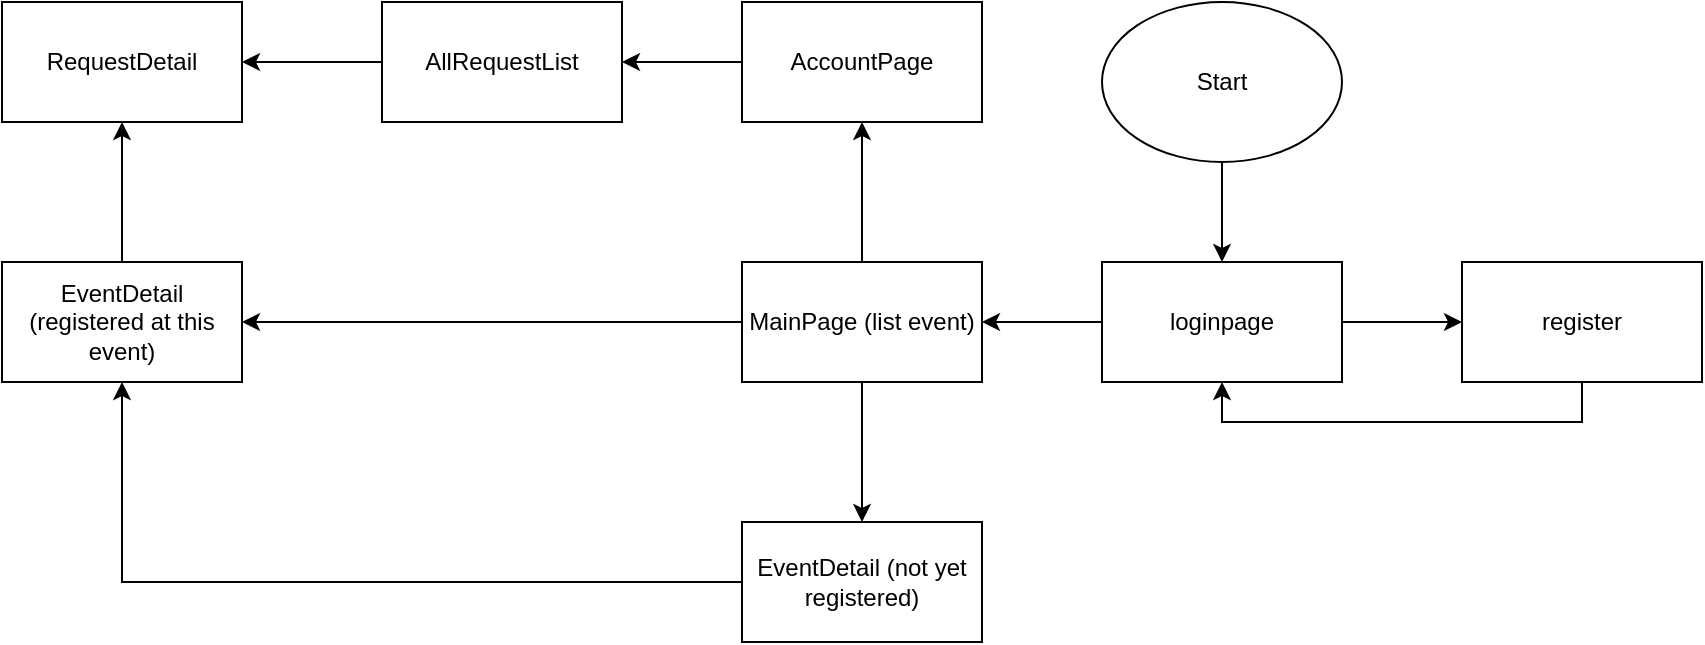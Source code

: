 <mxfile version="24.4.4" type="device">
  <diagram id="C5RBs43oDa-KdzZeNtuy" name="Page-1">
    <mxGraphModel dx="2261" dy="772" grid="1" gridSize="10" guides="1" tooltips="1" connect="1" arrows="1" fold="1" page="1" pageScale="1" pageWidth="827" pageHeight="1169" math="0" shadow="0">
      <root>
        <mxCell id="WIyWlLk6GJQsqaUBKTNV-0" />
        <mxCell id="WIyWlLk6GJQsqaUBKTNV-1" parent="WIyWlLk6GJQsqaUBKTNV-0" />
        <mxCell id="E2uxjjmSSBUEYvUg2CaS-15" style="edgeStyle=orthogonalEdgeStyle;rounded=0;orthogonalLoop=1;jettySize=auto;html=1;entryX=0.5;entryY=0;entryDx=0;entryDy=0;" parent="WIyWlLk6GJQsqaUBKTNV-1" source="E2uxjjmSSBUEYvUg2CaS-1" target="E2uxjjmSSBUEYvUg2CaS-4" edge="1">
          <mxGeometry relative="1" as="geometry" />
        </mxCell>
        <mxCell id="E2uxjjmSSBUEYvUg2CaS-1" value="Start" style="ellipse;whiteSpace=wrap;html=1;" parent="WIyWlLk6GJQsqaUBKTNV-1" vertex="1">
          <mxGeometry x="90" y="290" width="120" height="80" as="geometry" />
        </mxCell>
        <mxCell id="E2uxjjmSSBUEYvUg2CaS-6" style="edgeStyle=orthogonalEdgeStyle;rounded=0;orthogonalLoop=1;jettySize=auto;html=1;entryX=0;entryY=0.5;entryDx=0;entryDy=0;" parent="WIyWlLk6GJQsqaUBKTNV-1" source="E2uxjjmSSBUEYvUg2CaS-4" target="E2uxjjmSSBUEYvUg2CaS-5" edge="1">
          <mxGeometry relative="1" as="geometry" />
        </mxCell>
        <mxCell id="50iwpk4iZ95wE-xFGmTn-1" style="edgeStyle=orthogonalEdgeStyle;rounded=0;orthogonalLoop=1;jettySize=auto;html=1;entryX=1;entryY=0.5;entryDx=0;entryDy=0;" edge="1" parent="WIyWlLk6GJQsqaUBKTNV-1" source="E2uxjjmSSBUEYvUg2CaS-4" target="50iwpk4iZ95wE-xFGmTn-0">
          <mxGeometry relative="1" as="geometry" />
        </mxCell>
        <mxCell id="E2uxjjmSSBUEYvUg2CaS-4" value="loginpage" style="rounded=0;whiteSpace=wrap;html=1;" parent="WIyWlLk6GJQsqaUBKTNV-1" vertex="1">
          <mxGeometry x="90" y="420" width="120" height="60" as="geometry" />
        </mxCell>
        <mxCell id="E2uxjjmSSBUEYvUg2CaS-7" style="edgeStyle=orthogonalEdgeStyle;rounded=0;orthogonalLoop=1;jettySize=auto;html=1;entryX=0.5;entryY=1;entryDx=0;entryDy=0;" parent="WIyWlLk6GJQsqaUBKTNV-1" source="E2uxjjmSSBUEYvUg2CaS-5" target="E2uxjjmSSBUEYvUg2CaS-4" edge="1">
          <mxGeometry relative="1" as="geometry">
            <Array as="points">
              <mxPoint x="330" y="500" />
              <mxPoint x="150" y="500" />
            </Array>
          </mxGeometry>
        </mxCell>
        <mxCell id="E2uxjjmSSBUEYvUg2CaS-5" value="register" style="rounded=0;whiteSpace=wrap;html=1;" parent="WIyWlLk6GJQsqaUBKTNV-1" vertex="1">
          <mxGeometry x="270" y="420" width="120" height="60" as="geometry" />
        </mxCell>
        <mxCell id="50iwpk4iZ95wE-xFGmTn-10" style="edgeStyle=orthogonalEdgeStyle;rounded=0;orthogonalLoop=1;jettySize=auto;html=1;entryX=1;entryY=0.5;entryDx=0;entryDy=0;" edge="1" parent="WIyWlLk6GJQsqaUBKTNV-1" source="E2uxjjmSSBUEYvUg2CaS-12" target="E2uxjjmSSBUEYvUg2CaS-19">
          <mxGeometry relative="1" as="geometry" />
        </mxCell>
        <mxCell id="E2uxjjmSSBUEYvUg2CaS-12" value="AccountPage" style="rounded=0;whiteSpace=wrap;html=1;" parent="WIyWlLk6GJQsqaUBKTNV-1" vertex="1">
          <mxGeometry x="-90" y="290" width="120" height="60" as="geometry" />
        </mxCell>
        <mxCell id="50iwpk4iZ95wE-xFGmTn-12" style="edgeStyle=orthogonalEdgeStyle;rounded=0;orthogonalLoop=1;jettySize=auto;html=1;entryX=0.5;entryY=1;entryDx=0;entryDy=0;" edge="1" parent="WIyWlLk6GJQsqaUBKTNV-1" source="E2uxjjmSSBUEYvUg2CaS-16" target="WlfpKn2AN0P7_57WANwx-0">
          <mxGeometry relative="1" as="geometry" />
        </mxCell>
        <mxCell id="E2uxjjmSSBUEYvUg2CaS-16" value="EventDetail (not yet registered)" style="rounded=0;whiteSpace=wrap;html=1;" parent="WIyWlLk6GJQsqaUBKTNV-1" vertex="1">
          <mxGeometry x="-90" y="550" width="120" height="60" as="geometry" />
        </mxCell>
        <mxCell id="50iwpk4iZ95wE-xFGmTn-11" style="edgeStyle=orthogonalEdgeStyle;rounded=0;orthogonalLoop=1;jettySize=auto;html=1;entryX=1;entryY=0.5;entryDx=0;entryDy=0;" edge="1" parent="WIyWlLk6GJQsqaUBKTNV-1" source="E2uxjjmSSBUEYvUg2CaS-19" target="E2uxjjmSSBUEYvUg2CaS-23">
          <mxGeometry relative="1" as="geometry" />
        </mxCell>
        <mxCell id="E2uxjjmSSBUEYvUg2CaS-19" value="AllRequestList" style="rounded=0;whiteSpace=wrap;html=1;" parent="WIyWlLk6GJQsqaUBKTNV-1" vertex="1">
          <mxGeometry x="-270" y="290" width="120" height="60" as="geometry" />
        </mxCell>
        <mxCell id="E2uxjjmSSBUEYvUg2CaS-23" value="RequestDetail" style="rounded=0;whiteSpace=wrap;html=1;" parent="WIyWlLk6GJQsqaUBKTNV-1" vertex="1">
          <mxGeometry x="-460" y="290" width="120" height="60" as="geometry" />
        </mxCell>
        <mxCell id="50iwpk4iZ95wE-xFGmTn-7" style="edgeStyle=orthogonalEdgeStyle;rounded=0;orthogonalLoop=1;jettySize=auto;html=1;entryX=0.5;entryY=1;entryDx=0;entryDy=0;" edge="1" parent="WIyWlLk6GJQsqaUBKTNV-1" source="WlfpKn2AN0P7_57WANwx-0" target="E2uxjjmSSBUEYvUg2CaS-23">
          <mxGeometry relative="1" as="geometry" />
        </mxCell>
        <mxCell id="WlfpKn2AN0P7_57WANwx-0" value="EventDetail (registered at this event)" style="rounded=0;whiteSpace=wrap;html=1;" parent="WIyWlLk6GJQsqaUBKTNV-1" vertex="1">
          <mxGeometry x="-460" y="420" width="120" height="60" as="geometry" />
        </mxCell>
        <mxCell id="50iwpk4iZ95wE-xFGmTn-2" style="edgeStyle=orthogonalEdgeStyle;rounded=0;orthogonalLoop=1;jettySize=auto;html=1;entryX=0.5;entryY=0;entryDx=0;entryDy=0;" edge="1" parent="WIyWlLk6GJQsqaUBKTNV-1" source="50iwpk4iZ95wE-xFGmTn-0" target="E2uxjjmSSBUEYvUg2CaS-16">
          <mxGeometry relative="1" as="geometry" />
        </mxCell>
        <mxCell id="50iwpk4iZ95wE-xFGmTn-4" style="edgeStyle=orthogonalEdgeStyle;rounded=0;orthogonalLoop=1;jettySize=auto;html=1;entryX=0.5;entryY=1;entryDx=0;entryDy=0;" edge="1" parent="WIyWlLk6GJQsqaUBKTNV-1" source="50iwpk4iZ95wE-xFGmTn-0" target="E2uxjjmSSBUEYvUg2CaS-12">
          <mxGeometry relative="1" as="geometry" />
        </mxCell>
        <mxCell id="50iwpk4iZ95wE-xFGmTn-9" style="edgeStyle=orthogonalEdgeStyle;rounded=0;orthogonalLoop=1;jettySize=auto;html=1;entryX=1;entryY=0.5;entryDx=0;entryDy=0;" edge="1" parent="WIyWlLk6GJQsqaUBKTNV-1" source="50iwpk4iZ95wE-xFGmTn-0" target="WlfpKn2AN0P7_57WANwx-0">
          <mxGeometry relative="1" as="geometry" />
        </mxCell>
        <mxCell id="50iwpk4iZ95wE-xFGmTn-0" value="MainPage (list event)" style="rounded=0;whiteSpace=wrap;html=1;" vertex="1" parent="WIyWlLk6GJQsqaUBKTNV-1">
          <mxGeometry x="-90" y="420" width="120" height="60" as="geometry" />
        </mxCell>
      </root>
    </mxGraphModel>
  </diagram>
</mxfile>
